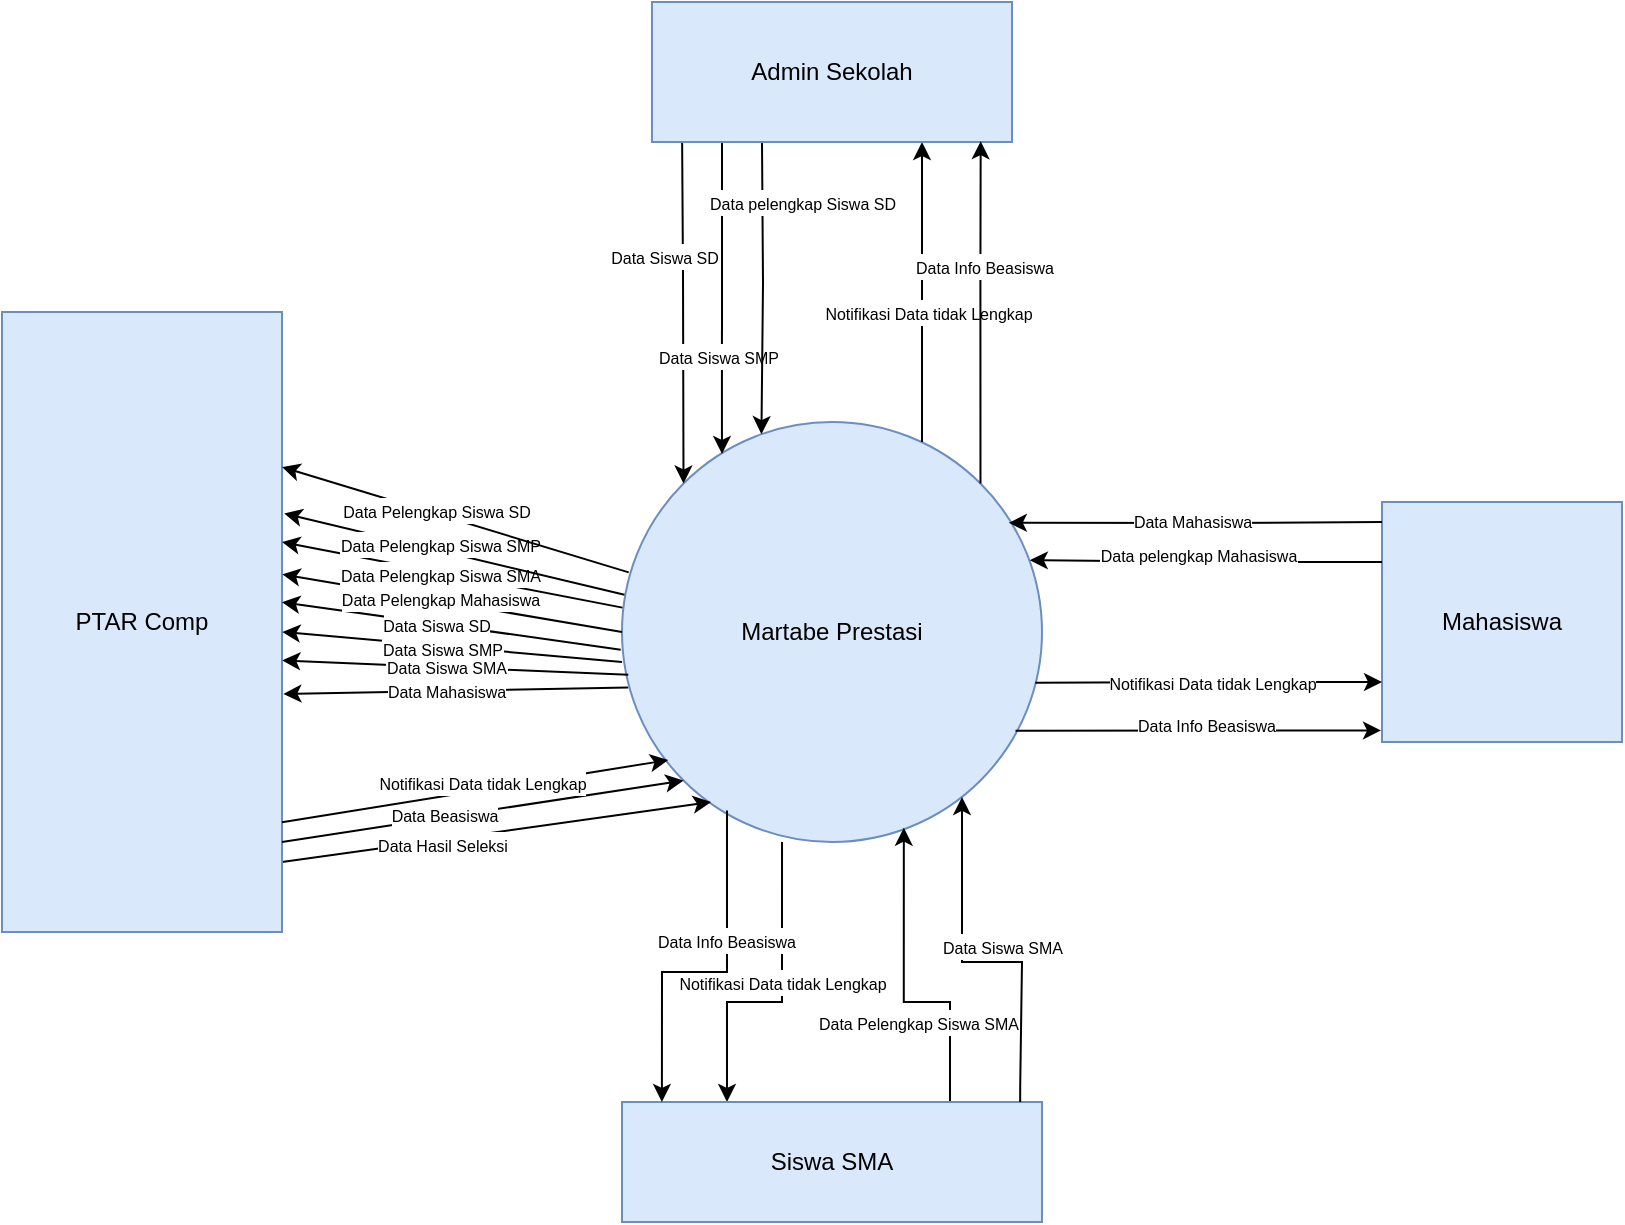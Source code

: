 <mxfile version="25.0.3">
  <diagram name="Page-1" id="JUfwodaAkcbjcdDaMNW-">
    <mxGraphModel dx="1195" dy="572" grid="1" gridSize="10" guides="1" tooltips="1" connect="1" arrows="1" fold="1" page="1" pageScale="1" pageWidth="850" pageHeight="1100" math="0" shadow="0">
      <root>
        <mxCell id="0" />
        <mxCell id="1" parent="0" />
        <mxCell id="0kytxUGVmy7Aj0Verw1K-18" style="rounded=0;orthogonalLoop=1;jettySize=auto;html=1;exitX=0.015;exitY=0.632;exitDx=0;exitDy=0;entryX=1.005;entryY=0.616;entryDx=0;entryDy=0;entryPerimeter=0;exitPerimeter=0;" parent="1" source="0kytxUGVmy7Aj0Verw1K-1" target="0kytxUGVmy7Aj0Verw1K-2" edge="1">
          <mxGeometry relative="1" as="geometry" />
        </mxCell>
        <mxCell id="0kytxUGVmy7Aj0Verw1K-19" value="&lt;font style=&quot;font-size: 8px;&quot;&gt;Data Mahasiswa&lt;/font&gt;" style="edgeLabel;html=1;align=center;verticalAlign=middle;resizable=0;points=[];" parent="0kytxUGVmy7Aj0Verw1K-18" vertex="1" connectable="0">
          <mxGeometry x="0.043" y="-1" relative="1" as="geometry">
            <mxPoint x="-1" as="offset" />
          </mxGeometry>
        </mxCell>
        <mxCell id="0kytxUGVmy7Aj0Verw1K-1" value="Martabe Prestasi" style="ellipse;whiteSpace=wrap;html=1;aspect=fixed;fillColor=#dae8fc;strokeColor=#6c8ebf;" parent="1" vertex="1">
          <mxGeometry x="330" y="230" width="210" height="210" as="geometry" />
        </mxCell>
        <mxCell id="0kytxUGVmy7Aj0Verw1K-37" style="rounded=0;orthogonalLoop=1;jettySize=auto;html=1;entryX=0.212;entryY=0.905;entryDx=0;entryDy=0;entryPerimeter=0;" parent="1" target="0kytxUGVmy7Aj0Verw1K-1" edge="1">
          <mxGeometry relative="1" as="geometry">
            <mxPoint x="370" y="420" as="targetPoint" />
            <mxPoint x="160" y="450" as="sourcePoint" />
          </mxGeometry>
        </mxCell>
        <mxCell id="0kytxUGVmy7Aj0Verw1K-38" value="&lt;font style=&quot;font-size: 8px;&quot;&gt;Data Hasil Seleksi&lt;/font&gt;" style="edgeLabel;html=1;align=center;verticalAlign=middle;resizable=0;points=[];" parent="0kytxUGVmy7Aj0Verw1K-37" vertex="1" connectable="0">
          <mxGeometry x="-0.698" y="-1" relative="1" as="geometry">
            <mxPoint x="47" y="-6" as="offset" />
          </mxGeometry>
        </mxCell>
        <mxCell id="0kytxUGVmy7Aj0Verw1K-2" value="PTAR Comp" style="rounded=0;whiteSpace=wrap;html=1;fillColor=#dae8fc;strokeColor=#6c8ebf;" parent="1" vertex="1">
          <mxGeometry x="20" y="175" width="140" height="310" as="geometry" />
        </mxCell>
        <mxCell id="0kytxUGVmy7Aj0Verw1K-26" style="edgeStyle=orthogonalEdgeStyle;rounded=0;orthogonalLoop=1;jettySize=auto;html=1;exitX=0.5;exitY=1;exitDx=0;exitDy=0;entryX=0;entryY=0;entryDx=0;entryDy=0;" parent="1" target="0kytxUGVmy7Aj0Verw1K-1" edge="1">
          <mxGeometry relative="1" as="geometry">
            <mxPoint x="360" y="80" as="sourcePoint" />
            <mxPoint x="360" y="230" as="targetPoint" />
          </mxGeometry>
        </mxCell>
        <mxCell id="0kytxUGVmy7Aj0Verw1K-27" value="&lt;font style=&quot;font-size: 8px;&quot;&gt;Data Siswa SD&lt;/font&gt;" style="edgeLabel;html=1;align=center;verticalAlign=middle;resizable=0;points=[];" parent="0kytxUGVmy7Aj0Verw1K-26" vertex="1" connectable="0">
          <mxGeometry x="-0.267" y="-1" relative="1" as="geometry">
            <mxPoint x="-9" as="offset" />
          </mxGeometry>
        </mxCell>
        <mxCell id="0kytxUGVmy7Aj0Verw1K-28" style="edgeStyle=orthogonalEdgeStyle;rounded=0;orthogonalLoop=1;jettySize=auto;html=1;exitX=0.75;exitY=1;exitDx=0;exitDy=0;entryX=0.238;entryY=0.095;entryDx=0;entryDy=0;entryPerimeter=0;" parent="1" edge="1">
          <mxGeometry relative="1" as="geometry">
            <mxPoint x="380" y="76" as="sourcePoint" />
            <mxPoint x="379.98" y="245.95" as="targetPoint" />
            <Array as="points" />
          </mxGeometry>
        </mxCell>
        <mxCell id="0kytxUGVmy7Aj0Verw1K-29" value="&lt;font style=&quot;font-size: 8px;&quot;&gt;Data Siswa SMP&lt;/font&gt;" style="edgeLabel;html=1;align=center;verticalAlign=middle;resizable=0;points=[];" parent="0kytxUGVmy7Aj0Verw1K-28" vertex="1" connectable="0">
          <mxGeometry x="0.42" y="-2" relative="1" as="geometry">
            <mxPoint as="offset" />
          </mxGeometry>
        </mxCell>
        <mxCell id="0kytxUGVmy7Aj0Verw1K-42" style="edgeStyle=orthogonalEdgeStyle;rounded=0;orthogonalLoop=1;jettySize=auto;html=1;exitX=0.75;exitY=1;exitDx=0;exitDy=0;exitPerimeter=0;startArrow=classic;startFill=1;endArrow=none;endFill=0;" parent="1" source="0kytxUGVmy7Aj0Verw1K-3" edge="1">
          <mxGeometry relative="1" as="geometry">
            <mxPoint x="480" y="100" as="sourcePoint" />
            <mxPoint x="480" y="240" as="targetPoint" />
          </mxGeometry>
        </mxCell>
        <mxCell id="0kytxUGVmy7Aj0Verw1K-44" value="&lt;font style=&quot;font-size: 8px;&quot;&gt;Notifikasi Data tidak Lengkap&lt;/font&gt;" style="edgeLabel;html=1;align=center;verticalAlign=middle;resizable=0;points=[];" parent="0kytxUGVmy7Aj0Verw1K-42" vertex="1" connectable="0">
          <mxGeometry x="0.138" y="2" relative="1" as="geometry">
            <mxPoint as="offset" />
          </mxGeometry>
        </mxCell>
        <mxCell id="0kytxUGVmy7Aj0Verw1K-47" style="edgeStyle=orthogonalEdgeStyle;rounded=0;orthogonalLoop=1;jettySize=auto;html=1;exitX=0.5;exitY=1;exitDx=0;exitDy=0;entryX=0.332;entryY=0.029;entryDx=0;entryDy=0;entryPerimeter=0;" parent="1" target="0kytxUGVmy7Aj0Verw1K-1" edge="1">
          <mxGeometry relative="1" as="geometry">
            <mxPoint x="400" y="90" as="sourcePoint" />
            <mxPoint x="400" y="230" as="targetPoint" />
          </mxGeometry>
        </mxCell>
        <mxCell id="0kytxUGVmy7Aj0Verw1K-48" value="&lt;font style=&quot;font-size: 8px;&quot;&gt;Data pelengkap Siswa SD&lt;/font&gt;" style="edgeLabel;html=1;align=center;verticalAlign=middle;resizable=0;points=[];" parent="0kytxUGVmy7Aj0Verw1K-47" vertex="1" connectable="0">
          <mxGeometry x="-0.664" y="-1" relative="1" as="geometry">
            <mxPoint x="21" y="5" as="offset" />
          </mxGeometry>
        </mxCell>
        <mxCell id="0kytxUGVmy7Aj0Verw1K-3" value="Admin Sekolah" style="rounded=0;whiteSpace=wrap;html=1;fillColor=#dae8fc;strokeColor=#6c8ebf;" parent="1" vertex="1">
          <mxGeometry x="345" y="20" width="180" height="70" as="geometry" />
        </mxCell>
        <mxCell id="0kytxUGVmy7Aj0Verw1K-51" style="edgeStyle=orthogonalEdgeStyle;rounded=0;orthogonalLoop=1;jettySize=auto;html=1;exitX=0.25;exitY=0;exitDx=0;exitDy=0;entryX=0.381;entryY=1;entryDx=0;entryDy=0;entryPerimeter=0;startArrow=classic;startFill=1;endArrow=none;endFill=0;" parent="1" source="0kytxUGVmy7Aj0Verw1K-4" target="0kytxUGVmy7Aj0Verw1K-1" edge="1">
          <mxGeometry relative="1" as="geometry">
            <Array as="points">
              <mxPoint x="383" y="520" />
              <mxPoint x="410" y="520" />
            </Array>
          </mxGeometry>
        </mxCell>
        <mxCell id="0kytxUGVmy7Aj0Verw1K-52" value="&lt;font style=&quot;font-size: 8px;&quot;&gt;Notifikasi Data tidak Lengkap&lt;/font&gt;" style="edgeLabel;html=1;align=center;verticalAlign=middle;resizable=0;points=[];" parent="0kytxUGVmy7Aj0Verw1K-51" vertex="1" connectable="0">
          <mxGeometry x="-0.553" relative="1" as="geometry">
            <mxPoint x="27" y="-25" as="offset" />
          </mxGeometry>
        </mxCell>
        <mxCell id="0kytxUGVmy7Aj0Verw1K-53" style="edgeStyle=orthogonalEdgeStyle;rounded=0;orthogonalLoop=1;jettySize=auto;html=1;exitX=0.781;exitY=0.015;exitDx=0;exitDy=0;entryX=0.671;entryY=0.966;entryDx=0;entryDy=0;entryPerimeter=0;exitPerimeter=0;" parent="1" source="0kytxUGVmy7Aj0Verw1K-4" target="0kytxUGVmy7Aj0Verw1K-1" edge="1">
          <mxGeometry relative="1" as="geometry">
            <mxPoint x="524.98" y="570" as="sourcePoint" />
            <mxPoint x="472.48" y="440.0" as="targetPoint" />
            <Array as="points">
              <mxPoint x="494" y="520" />
              <mxPoint x="471" y="520" />
            </Array>
          </mxGeometry>
        </mxCell>
        <mxCell id="0kytxUGVmy7Aj0Verw1K-54" value="&lt;font style=&quot;font-size: 8px;&quot;&gt;Data Pelengkap Siswa SMA&lt;/font&gt;" style="edgeLabel;html=1;align=center;verticalAlign=middle;resizable=0;points=[];" parent="0kytxUGVmy7Aj0Verw1K-53" vertex="1" connectable="0">
          <mxGeometry x="-0.213" relative="1" as="geometry">
            <mxPoint x="-4" y="10" as="offset" />
          </mxGeometry>
        </mxCell>
        <mxCell id="0kytxUGVmy7Aj0Verw1K-4" value="Siswa SMA" style="rounded=0;whiteSpace=wrap;html=1;fillColor=#dae8fc;strokeColor=#6c8ebf;" parent="1" vertex="1">
          <mxGeometry x="330" y="570" width="210" height="60" as="geometry" />
        </mxCell>
        <mxCell id="0kytxUGVmy7Aj0Verw1K-5" value="Mahasiswa" style="rounded=0;whiteSpace=wrap;html=1;fillColor=#dae8fc;strokeColor=#6c8ebf;" parent="1" vertex="1">
          <mxGeometry x="710" y="270" width="120" height="120" as="geometry" />
        </mxCell>
        <mxCell id="0kytxUGVmy7Aj0Verw1K-8" style="edgeStyle=orthogonalEdgeStyle;rounded=0;orthogonalLoop=1;jettySize=auto;html=1;exitX=0.095;exitY=0;exitDx=0;exitDy=0;startArrow=classic;startFill=1;endArrow=none;endFill=0;entryX=0.25;entryY=0.925;entryDx=0;entryDy=0;entryPerimeter=0;exitPerimeter=0;" parent="1" source="0kytxUGVmy7Aj0Verw1K-4" target="0kytxUGVmy7Aj0Verw1K-1" edge="1">
          <mxGeometry relative="1" as="geometry">
            <mxPoint x="383" y="450" as="targetPoint" />
          </mxGeometry>
        </mxCell>
        <mxCell id="0kytxUGVmy7Aj0Verw1K-9" value="&lt;font style=&quot;font-size: 8px;&quot;&gt;Data Info Beasiswa&lt;/font&gt;" style="edgeLabel;html=1;align=center;verticalAlign=middle;resizable=0;points=[];" parent="0kytxUGVmy7Aj0Verw1K-8" vertex="1" connectable="0">
          <mxGeometry x="0.279" y="1" relative="1" as="geometry">
            <mxPoint as="offset" />
          </mxGeometry>
        </mxCell>
        <mxCell id="0kytxUGVmy7Aj0Verw1K-10" style="edgeStyle=orthogonalEdgeStyle;rounded=0;orthogonalLoop=1;jettySize=auto;html=1;exitX=-0.004;exitY=0.952;exitDx=0;exitDy=0;startArrow=classic;startFill=1;endArrow=none;endFill=0;exitPerimeter=0;entryX=0.937;entryY=0.735;entryDx=0;entryDy=0;entryPerimeter=0;" parent="1" source="0kytxUGVmy7Aj0Verw1K-5" target="0kytxUGVmy7Aj0Verw1K-1" edge="1">
          <mxGeometry relative="1" as="geometry">
            <mxPoint x="530" y="384" as="targetPoint" />
          </mxGeometry>
        </mxCell>
        <mxCell id="0kytxUGVmy7Aj0Verw1K-11" value="&lt;font style=&quot;font-size: 8px;&quot;&gt;Data Info Beasiswa&lt;/font&gt;" style="edgeLabel;html=1;align=center;verticalAlign=middle;resizable=0;points=[];" parent="0kytxUGVmy7Aj0Verw1K-10" vertex="1" connectable="0">
          <mxGeometry x="0.006" y="3" relative="1" as="geometry">
            <mxPoint x="4" y="-7" as="offset" />
          </mxGeometry>
        </mxCell>
        <mxCell id="0kytxUGVmy7Aj0Verw1K-12" style="rounded=0;orthogonalLoop=1;jettySize=auto;html=1;entryX=0;entryY=1;entryDx=0;entryDy=0;" parent="1" target="0kytxUGVmy7Aj0Verw1K-1" edge="1">
          <mxGeometry relative="1" as="geometry">
            <mxPoint x="160" y="440" as="sourcePoint" />
            <mxPoint x="350" y="440" as="targetPoint" />
          </mxGeometry>
        </mxCell>
        <mxCell id="0kytxUGVmy7Aj0Verw1K-13" value="&lt;font style=&quot;font-size: 8px;&quot;&gt;Data Beasiswa&lt;/font&gt;" style="edgeLabel;html=1;align=center;verticalAlign=middle;resizable=0;points=[];" parent="0kytxUGVmy7Aj0Verw1K-12" vertex="1" connectable="0">
          <mxGeometry x="0.379" y="2" relative="1" as="geometry">
            <mxPoint x="-57" y="9" as="offset" />
          </mxGeometry>
        </mxCell>
        <mxCell id="0kytxUGVmy7Aj0Verw1K-14" style="edgeStyle=orthogonalEdgeStyle;rounded=0;orthogonalLoop=1;jettySize=auto;html=1;entryX=0.921;entryY=0.24;entryDx=0;entryDy=0;entryPerimeter=0;" parent="1" target="0kytxUGVmy7Aj0Verw1K-1" edge="1">
          <mxGeometry relative="1" as="geometry">
            <mxPoint x="710" y="280" as="sourcePoint" />
            <mxPoint x="530" y="280" as="targetPoint" />
          </mxGeometry>
        </mxCell>
        <mxCell id="0kytxUGVmy7Aj0Verw1K-15" value="&lt;font style=&quot;font-size: 8px;&quot;&gt;Data Mahasiswa&lt;/font&gt;" style="edgeLabel;html=1;align=center;verticalAlign=middle;resizable=0;points=[];" parent="0kytxUGVmy7Aj0Verw1K-14" vertex="1" connectable="0">
          <mxGeometry x="0.018" y="-4" relative="1" as="geometry">
            <mxPoint y="2" as="offset" />
          </mxGeometry>
        </mxCell>
        <mxCell id="0kytxUGVmy7Aj0Verw1K-16" style="edgeStyle=orthogonalEdgeStyle;rounded=0;orthogonalLoop=1;jettySize=auto;html=1;exitX=0.948;exitY=0;exitDx=0;exitDy=0;exitPerimeter=0;" parent="1" source="0kytxUGVmy7Aj0Verw1K-4" edge="1" target="0kytxUGVmy7Aj0Verw1K-1">
          <mxGeometry relative="1" as="geometry">
            <mxPoint x="530" y="564" as="sourcePoint" />
            <mxPoint x="494" y="440" as="targetPoint" />
            <Array as="points">
              <mxPoint x="529" y="562" />
              <mxPoint x="530" y="562" />
              <mxPoint x="530" y="500" />
              <mxPoint x="500" y="500" />
            </Array>
          </mxGeometry>
        </mxCell>
        <mxCell id="0kytxUGVmy7Aj0Verw1K-17" value="&lt;font style=&quot;font-size: 8px;&quot;&gt;Data Siswa SMA&lt;/font&gt;" style="edgeLabel;html=1;align=center;verticalAlign=middle;resizable=0;points=[];" parent="0kytxUGVmy7Aj0Verw1K-16" vertex="1" connectable="0">
          <mxGeometry x="-0.13" relative="1" as="geometry">
            <mxPoint x="-1" y="-8" as="offset" />
          </mxGeometry>
        </mxCell>
        <mxCell id="0kytxUGVmy7Aj0Verw1K-20" style="rounded=0;orthogonalLoop=1;jettySize=auto;html=1;startArrow=classic;startFill=1;endArrow=none;endFill=0;entryX=0.015;entryY=0.602;entryDx=0;entryDy=0;entryPerimeter=0;exitX=1.001;exitY=0.562;exitDx=0;exitDy=0;exitPerimeter=0;" parent="1" source="0kytxUGVmy7Aj0Verw1K-2" target="0kytxUGVmy7Aj0Verw1K-1" edge="1">
          <mxGeometry relative="1" as="geometry">
            <mxPoint x="160" y="320" as="sourcePoint" />
            <mxPoint x="330" y="320" as="targetPoint" />
          </mxGeometry>
        </mxCell>
        <mxCell id="0kytxUGVmy7Aj0Verw1K-21" value="&lt;font style=&quot;font-size: 8px;&quot;&gt;Data Siswa SMA&lt;/font&gt;" style="edgeLabel;html=1;align=center;verticalAlign=middle;resizable=0;points=[];" parent="0kytxUGVmy7Aj0Verw1K-20" vertex="1" connectable="0">
          <mxGeometry x="-0.061" y="1" relative="1" as="geometry">
            <mxPoint as="offset" />
          </mxGeometry>
        </mxCell>
        <mxCell id="0kytxUGVmy7Aj0Verw1K-24" style="edgeStyle=orthogonalEdgeStyle;rounded=0;orthogonalLoop=1;jettySize=auto;html=1;exitX=1;exitY=0;exitDx=0;exitDy=0;entryX=0.913;entryY=0.994;entryDx=0;entryDy=0;entryPerimeter=0;" parent="1" source="0kytxUGVmy7Aj0Verw1K-1" target="0kytxUGVmy7Aj0Verw1K-3" edge="1">
          <mxGeometry relative="1" as="geometry" />
        </mxCell>
        <mxCell id="0kytxUGVmy7Aj0Verw1K-25" value="&lt;font style=&quot;font-size: 8px;&quot;&gt;Data Info Beasiswa&lt;/font&gt;" style="edgeLabel;html=1;align=center;verticalAlign=middle;resizable=0;points=[];" parent="0kytxUGVmy7Aj0Verw1K-24" vertex="1" connectable="0">
          <mxGeometry x="0.314" y="-1" relative="1" as="geometry">
            <mxPoint y="3" as="offset" />
          </mxGeometry>
        </mxCell>
        <mxCell id="0kytxUGVmy7Aj0Verw1K-31" style="rounded=0;orthogonalLoop=1;jettySize=auto;html=1;exitX=1.001;exitY=0.516;exitDx=0;exitDy=0;startArrow=classic;startFill=1;endArrow=none;endFill=0;exitPerimeter=0;" parent="1" source="0kytxUGVmy7Aj0Verw1K-2" edge="1">
          <mxGeometry relative="1" as="geometry">
            <mxPoint x="160.0" y="305.0" as="sourcePoint" />
            <mxPoint x="330" y="350" as="targetPoint" />
          </mxGeometry>
        </mxCell>
        <mxCell id="0kytxUGVmy7Aj0Verw1K-32" value="&lt;font style=&quot;font-size: 8px;&quot;&gt;Data Siswa SMP&lt;/font&gt;" style="edgeLabel;html=1;align=center;verticalAlign=middle;resizable=0;points=[];" parent="0kytxUGVmy7Aj0Verw1K-31" vertex="1" connectable="0">
          <mxGeometry x="0.461" y="2" relative="1" as="geometry">
            <mxPoint x="-45" y="-1" as="offset" />
          </mxGeometry>
        </mxCell>
        <mxCell id="0kytxUGVmy7Aj0Verw1K-33" style="rounded=0;orthogonalLoop=1;jettySize=auto;html=1;startArrow=classic;startFill=1;endArrow=none;endFill=0;exitX=1;exitY=0.468;exitDx=0;exitDy=0;exitPerimeter=0;entryX=-0.003;entryY=0.542;entryDx=0;entryDy=0;entryPerimeter=0;" parent="1" source="0kytxUGVmy7Aj0Verw1K-2" target="0kytxUGVmy7Aj0Verw1K-1" edge="1">
          <mxGeometry relative="1" as="geometry">
            <mxPoint x="160" y="290" as="sourcePoint" />
            <mxPoint x="330" y="340" as="targetPoint" />
          </mxGeometry>
        </mxCell>
        <mxCell id="0kytxUGVmy7Aj0Verw1K-34" value="&lt;font style=&quot;font-size: 8px;&quot;&gt;Data Siswa SD&lt;/font&gt;" style="edgeLabel;html=1;align=center;verticalAlign=middle;resizable=0;points=[];" parent="0kytxUGVmy7Aj0Verw1K-33" vertex="1" connectable="0">
          <mxGeometry x="0.461" y="2" relative="1" as="geometry">
            <mxPoint x="-47" y="-5" as="offset" />
          </mxGeometry>
        </mxCell>
        <mxCell id="0kytxUGVmy7Aj0Verw1K-40" style="rounded=0;orthogonalLoop=1;jettySize=auto;html=1;exitX=1;exitY=0.823;exitDx=0;exitDy=0;entryX=0.11;entryY=0.805;entryDx=0;entryDy=0;entryPerimeter=0;exitPerimeter=0;" parent="1" source="0kytxUGVmy7Aj0Verw1K-2" target="0kytxUGVmy7Aj0Verw1K-1" edge="1">
          <mxGeometry relative="1" as="geometry" />
        </mxCell>
        <mxCell id="0kytxUGVmy7Aj0Verw1K-41" value="&lt;font style=&quot;font-size: 8px;&quot;&gt;Notifikasi Data tidak Lengkap&lt;/font&gt;" style="edgeLabel;html=1;align=center;verticalAlign=middle;resizable=0;points=[];" parent="0kytxUGVmy7Aj0Verw1K-40" vertex="1" connectable="0">
          <mxGeometry x="-0.098" relative="1" as="geometry">
            <mxPoint x="13" y="-6" as="offset" />
          </mxGeometry>
        </mxCell>
        <mxCell id="0kytxUGVmy7Aj0Verw1K-45" style="edgeStyle=orthogonalEdgeStyle;rounded=0;orthogonalLoop=1;jettySize=auto;html=1;exitX=0;exitY=0.75;exitDx=0;exitDy=0;entryX=0.984;entryY=0.621;entryDx=0;entryDy=0;entryPerimeter=0;startArrow=classic;startFill=1;endArrow=none;endFill=0;" parent="1" source="0kytxUGVmy7Aj0Verw1K-5" target="0kytxUGVmy7Aj0Verw1K-1" edge="1">
          <mxGeometry relative="1" as="geometry" />
        </mxCell>
        <mxCell id="0kytxUGVmy7Aj0Verw1K-46" value="&lt;font style=&quot;font-size: 8px;&quot;&gt;Notifikasi Data tidak Lengkap&lt;/font&gt;" style="edgeLabel;html=1;align=center;verticalAlign=middle;resizable=0;points=[];" parent="0kytxUGVmy7Aj0Verw1K-45" vertex="1" connectable="0">
          <mxGeometry x="-0.259" relative="1" as="geometry">
            <mxPoint x="-21" as="offset" />
          </mxGeometry>
        </mxCell>
        <mxCell id="0kytxUGVmy7Aj0Verw1K-49" style="edgeStyle=orthogonalEdgeStyle;rounded=0;orthogonalLoop=1;jettySize=auto;html=1;exitX=0;exitY=0.25;exitDx=0;exitDy=0;entryX=0.971;entryY=0.329;entryDx=0;entryDy=0;entryPerimeter=0;" parent="1" source="0kytxUGVmy7Aj0Verw1K-5" target="0kytxUGVmy7Aj0Verw1K-1" edge="1">
          <mxGeometry relative="1" as="geometry">
            <mxPoint x="540" y="300" as="targetPoint" />
          </mxGeometry>
        </mxCell>
        <mxCell id="0kytxUGVmy7Aj0Verw1K-50" value="&lt;font style=&quot;font-size: 8px;&quot;&gt;Data pelengkap Mahasiswa&lt;/font&gt;" style="edgeLabel;html=1;align=center;verticalAlign=middle;resizable=0;points=[];" parent="0kytxUGVmy7Aj0Verw1K-49" vertex="1" connectable="0">
          <mxGeometry x="0.284" y="-3" relative="1" as="geometry">
            <mxPoint x="20" as="offset" />
          </mxGeometry>
        </mxCell>
        <mxCell id="0kytxUGVmy7Aj0Verw1K-55" value="" style="endArrow=classic;html=1;rounded=0;exitX=0;exitY=0.5;exitDx=0;exitDy=0;entryX=1.001;entryY=0.423;entryDx=0;entryDy=0;entryPerimeter=0;" parent="1" source="0kytxUGVmy7Aj0Verw1K-1" target="0kytxUGVmy7Aj0Verw1K-2" edge="1">
          <mxGeometry width="50" height="50" relative="1" as="geometry">
            <mxPoint x="220" y="280" as="sourcePoint" />
            <mxPoint x="160" y="271" as="targetPoint" />
          </mxGeometry>
        </mxCell>
        <mxCell id="0kytxUGVmy7Aj0Verw1K-56" value="&lt;font style=&quot;font-size: 8px;&quot;&gt;Data Pelengkap Mahasiswa&lt;/font&gt;" style="edgeLabel;html=1;align=center;verticalAlign=middle;resizable=0;points=[];" parent="0kytxUGVmy7Aj0Verw1K-55" vertex="1" connectable="0">
          <mxGeometry x="0.16" y="1" relative="1" as="geometry">
            <mxPoint x="8" y="-1" as="offset" />
          </mxGeometry>
        </mxCell>
        <mxCell id="0kytxUGVmy7Aj0Verw1K-57" value="" style="endArrow=classic;html=1;rounded=0;entryX=1;entryY=0.371;entryDx=0;entryDy=0;exitX=0.001;exitY=0.442;exitDx=0;exitDy=0;exitPerimeter=0;entryPerimeter=0;" parent="1" source="0kytxUGVmy7Aj0Verw1K-1" target="0kytxUGVmy7Aj0Verw1K-2" edge="1">
          <mxGeometry width="50" height="50" relative="1" as="geometry">
            <mxPoint x="340" y="270" as="sourcePoint" />
            <mxPoint x="340" y="280" as="targetPoint" />
          </mxGeometry>
        </mxCell>
        <mxCell id="0kytxUGVmy7Aj0Verw1K-58" value="&lt;font style=&quot;font-size: 8px;&quot;&gt;Data Pelengkap Siswa SMA&lt;/font&gt;" style="edgeLabel;html=1;align=center;verticalAlign=middle;resizable=0;points=[];" parent="0kytxUGVmy7Aj0Verw1K-57" vertex="1" connectable="0">
          <mxGeometry x="0.164" relative="1" as="geometry">
            <mxPoint x="8" y="2" as="offset" />
          </mxGeometry>
        </mxCell>
        <mxCell id="0kytxUGVmy7Aj0Verw1K-60" value="" style="endArrow=classic;html=1;rounded=0;exitX=0.001;exitY=0.421;exitDx=0;exitDy=0;exitPerimeter=0;entryX=1.008;entryY=0.325;entryDx=0;entryDy=0;entryPerimeter=0;" parent="1" target="0kytxUGVmy7Aj0Verw1K-2" edge="1">
          <mxGeometry width="50" height="50" relative="1" as="geometry">
            <mxPoint x="331.21" y="316.41" as="sourcePoint" />
            <mxPoint x="162" y="276" as="targetPoint" />
          </mxGeometry>
        </mxCell>
        <mxCell id="0kytxUGVmy7Aj0Verw1K-61" value="&lt;font style=&quot;font-size: 8px;&quot;&gt;Data Pelengkap Siswa SMP&lt;/font&gt;" style="edgeLabel;html=1;align=center;verticalAlign=middle;resizable=0;points=[];" parent="0kytxUGVmy7Aj0Verw1K-60" vertex="1" connectable="0">
          <mxGeometry x="0.337" y="-1" relative="1" as="geometry">
            <mxPoint x="21" y="3" as="offset" />
          </mxGeometry>
        </mxCell>
        <mxCell id="0kytxUGVmy7Aj0Verw1K-63" value="" style="endArrow=classic;html=1;rounded=0;exitX=0.016;exitY=0.358;exitDx=0;exitDy=0;exitPerimeter=0;entryX=1;entryY=0.25;entryDx=0;entryDy=0;" parent="1" source="0kytxUGVmy7Aj0Verw1K-1" target="0kytxUGVmy7Aj0Verw1K-2" edge="1">
          <mxGeometry width="50" height="50" relative="1" as="geometry">
            <mxPoint x="360" y="330" as="sourcePoint" />
            <mxPoint x="170" y="260" as="targetPoint" />
          </mxGeometry>
        </mxCell>
        <mxCell id="0kytxUGVmy7Aj0Verw1K-64" value="&lt;font style=&quot;font-size: 8px;&quot;&gt;Data Pelengkap Siswa SD&lt;/font&gt;" style="edgeLabel;html=1;align=center;verticalAlign=middle;resizable=0;points=[];" parent="0kytxUGVmy7Aj0Verw1K-63" vertex="1" connectable="0">
          <mxGeometry x="0.082" y="-1" relative="1" as="geometry">
            <mxPoint x="-3" y="-2" as="offset" />
          </mxGeometry>
        </mxCell>
      </root>
    </mxGraphModel>
  </diagram>
</mxfile>
